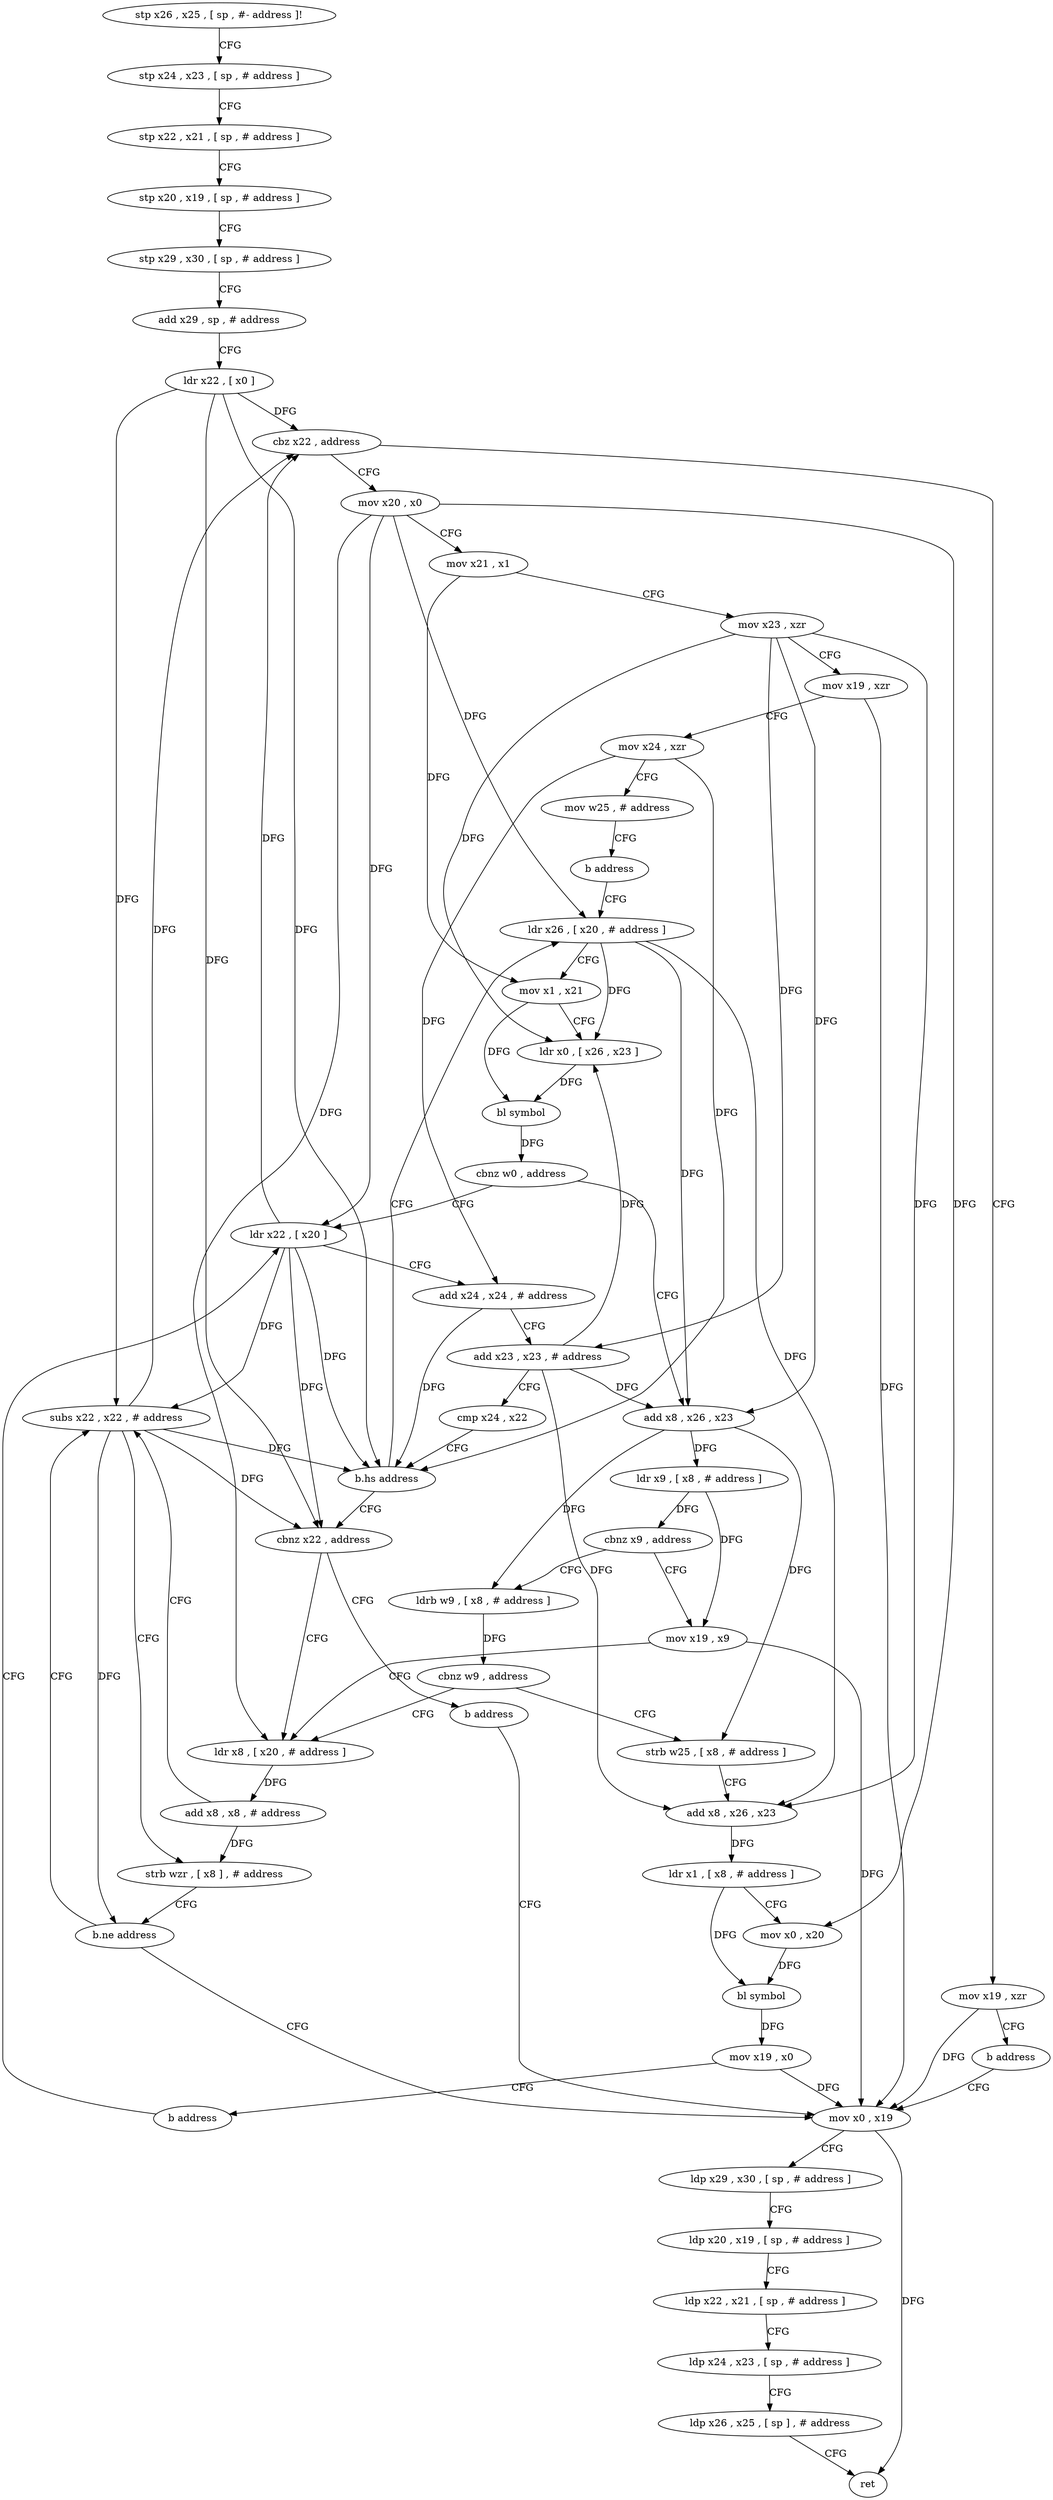 digraph "func" {
"134136" [label = "stp x26 , x25 , [ sp , #- address ]!" ]
"134140" [label = "stp x24 , x23 , [ sp , # address ]" ]
"134144" [label = "stp x22 , x21 , [ sp , # address ]" ]
"134148" [label = "stp x20 , x19 , [ sp , # address ]" ]
"134152" [label = "stp x29 , x30 , [ sp , # address ]" ]
"134156" [label = "add x29 , sp , # address" ]
"134160" [label = "ldr x22 , [ x0 ]" ]
"134164" [label = "cbz x22 , address" ]
"134284" [label = "mov x19 , xzr" ]
"134168" [label = "mov x20 , x0" ]
"134288" [label = "b address" ]
"134324" [label = "mov x0 , x19" ]
"134172" [label = "mov x21 , x1" ]
"134176" [label = "mov x23 , xzr" ]
"134180" [label = "mov x19 , xzr" ]
"134184" [label = "mov x24 , xzr" ]
"134188" [label = "mov w25 , # address" ]
"134192" [label = "b address" ]
"134216" [label = "ldr x26 , [ x20 , # address ]" ]
"134328" [label = "ldp x29 , x30 , [ sp , # address ]" ]
"134332" [label = "ldp x20 , x19 , [ sp , # address ]" ]
"134336" [label = "ldp x22 , x21 , [ sp , # address ]" ]
"134340" [label = "ldp x24 , x23 , [ sp , # address ]" ]
"134344" [label = "ldp x26 , x25 , [ sp ] , # address" ]
"134348" [label = "ret" ]
"134220" [label = "mov x1 , x21" ]
"134224" [label = "ldr x0 , [ x26 , x23 ]" ]
"134228" [label = "bl symbol" ]
"134232" [label = "cbnz w0 , address" ]
"134196" [label = "ldr x22 , [ x20 ]" ]
"134236" [label = "add x8 , x26 , x23" ]
"134200" [label = "add x24 , x24 , # address" ]
"134204" [label = "add x23 , x23 , # address" ]
"134208" [label = "cmp x24 , x22" ]
"134212" [label = "b.hs address" ]
"134292" [label = "cbnz x22 , address" ]
"134240" [label = "ldr x9 , [ x8 , # address ]" ]
"134244" [label = "cbnz x9 , address" ]
"134300" [label = "mov x19 , x9" ]
"134248" [label = "ldrb w9 , [ x8 , # address ]" ]
"134304" [label = "ldr x8 , [ x20 , # address ]" ]
"134296" [label = "b address" ]
"134252" [label = "cbnz w9 , address" ]
"134256" [label = "strb w25 , [ x8 , # address ]" ]
"134308" [label = "add x8 , x8 , # address" ]
"134312" [label = "subs x22 , x22 , # address" ]
"134316" [label = "strb wzr , [ x8 ] , # address" ]
"134320" [label = "b.ne address" ]
"134260" [label = "add x8 , x26 , x23" ]
"134264" [label = "ldr x1 , [ x8 , # address ]" ]
"134268" [label = "mov x0 , x20" ]
"134272" [label = "bl symbol" ]
"134276" [label = "mov x19 , x0" ]
"134280" [label = "b address" ]
"134136" -> "134140" [ label = "CFG" ]
"134140" -> "134144" [ label = "CFG" ]
"134144" -> "134148" [ label = "CFG" ]
"134148" -> "134152" [ label = "CFG" ]
"134152" -> "134156" [ label = "CFG" ]
"134156" -> "134160" [ label = "CFG" ]
"134160" -> "134164" [ label = "DFG" ]
"134160" -> "134212" [ label = "DFG" ]
"134160" -> "134292" [ label = "DFG" ]
"134160" -> "134312" [ label = "DFG" ]
"134164" -> "134284" [ label = "CFG" ]
"134164" -> "134168" [ label = "CFG" ]
"134284" -> "134288" [ label = "CFG" ]
"134284" -> "134324" [ label = "DFG" ]
"134168" -> "134172" [ label = "CFG" ]
"134168" -> "134216" [ label = "DFG" ]
"134168" -> "134196" [ label = "DFG" ]
"134168" -> "134304" [ label = "DFG" ]
"134168" -> "134268" [ label = "DFG" ]
"134288" -> "134324" [ label = "CFG" ]
"134324" -> "134328" [ label = "CFG" ]
"134324" -> "134348" [ label = "DFG" ]
"134172" -> "134176" [ label = "CFG" ]
"134172" -> "134220" [ label = "DFG" ]
"134176" -> "134180" [ label = "CFG" ]
"134176" -> "134224" [ label = "DFG" ]
"134176" -> "134204" [ label = "DFG" ]
"134176" -> "134236" [ label = "DFG" ]
"134176" -> "134260" [ label = "DFG" ]
"134180" -> "134184" [ label = "CFG" ]
"134180" -> "134324" [ label = "DFG" ]
"134184" -> "134188" [ label = "CFG" ]
"134184" -> "134200" [ label = "DFG" ]
"134184" -> "134212" [ label = "DFG" ]
"134188" -> "134192" [ label = "CFG" ]
"134192" -> "134216" [ label = "CFG" ]
"134216" -> "134220" [ label = "CFG" ]
"134216" -> "134224" [ label = "DFG" ]
"134216" -> "134236" [ label = "DFG" ]
"134216" -> "134260" [ label = "DFG" ]
"134328" -> "134332" [ label = "CFG" ]
"134332" -> "134336" [ label = "CFG" ]
"134336" -> "134340" [ label = "CFG" ]
"134340" -> "134344" [ label = "CFG" ]
"134344" -> "134348" [ label = "CFG" ]
"134220" -> "134224" [ label = "CFG" ]
"134220" -> "134228" [ label = "DFG" ]
"134224" -> "134228" [ label = "DFG" ]
"134228" -> "134232" [ label = "DFG" ]
"134232" -> "134196" [ label = "CFG" ]
"134232" -> "134236" [ label = "CFG" ]
"134196" -> "134200" [ label = "CFG" ]
"134196" -> "134164" [ label = "DFG" ]
"134196" -> "134212" [ label = "DFG" ]
"134196" -> "134292" [ label = "DFG" ]
"134196" -> "134312" [ label = "DFG" ]
"134236" -> "134240" [ label = "DFG" ]
"134236" -> "134248" [ label = "DFG" ]
"134236" -> "134256" [ label = "DFG" ]
"134200" -> "134204" [ label = "CFG" ]
"134200" -> "134212" [ label = "DFG" ]
"134204" -> "134208" [ label = "CFG" ]
"134204" -> "134224" [ label = "DFG" ]
"134204" -> "134236" [ label = "DFG" ]
"134204" -> "134260" [ label = "DFG" ]
"134208" -> "134212" [ label = "CFG" ]
"134212" -> "134292" [ label = "CFG" ]
"134212" -> "134216" [ label = "CFG" ]
"134292" -> "134304" [ label = "CFG" ]
"134292" -> "134296" [ label = "CFG" ]
"134240" -> "134244" [ label = "DFG" ]
"134240" -> "134300" [ label = "DFG" ]
"134244" -> "134300" [ label = "CFG" ]
"134244" -> "134248" [ label = "CFG" ]
"134300" -> "134304" [ label = "CFG" ]
"134300" -> "134324" [ label = "DFG" ]
"134248" -> "134252" [ label = "DFG" ]
"134304" -> "134308" [ label = "DFG" ]
"134296" -> "134324" [ label = "CFG" ]
"134252" -> "134304" [ label = "CFG" ]
"134252" -> "134256" [ label = "CFG" ]
"134256" -> "134260" [ label = "CFG" ]
"134308" -> "134312" [ label = "CFG" ]
"134308" -> "134316" [ label = "DFG" ]
"134312" -> "134316" [ label = "CFG" ]
"134312" -> "134164" [ label = "DFG" ]
"134312" -> "134212" [ label = "DFG" ]
"134312" -> "134292" [ label = "DFG" ]
"134312" -> "134320" [ label = "DFG" ]
"134316" -> "134320" [ label = "CFG" ]
"134320" -> "134312" [ label = "CFG" ]
"134320" -> "134324" [ label = "CFG" ]
"134260" -> "134264" [ label = "DFG" ]
"134264" -> "134268" [ label = "CFG" ]
"134264" -> "134272" [ label = "DFG" ]
"134268" -> "134272" [ label = "DFG" ]
"134272" -> "134276" [ label = "DFG" ]
"134276" -> "134280" [ label = "CFG" ]
"134276" -> "134324" [ label = "DFG" ]
"134280" -> "134196" [ label = "CFG" ]
}
